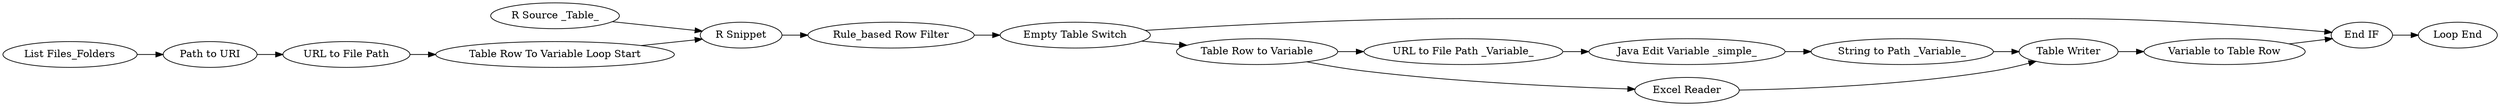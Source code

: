 digraph {
	14 [label="URL to File Path _Variable_"]
	18 [label="R Snippet"]
	31 [label="R Source _Table_"]
	32 [label="Rule_based Row Filter"]
	33 [label="Empty Table Switch"]
	34 [label="End IF"]
	37 [label="Java Edit Variable _simple_"]
	54 [label="List Files_Folders"]
	55 [label="Path to URI"]
	57 [label="Table Row To Variable Loop Start"]
	60 [label="URL to File Path"]
	61 [label="Table Row to Variable"]
	62 [label="Excel Reader"]
	63 [label="String to Path _Variable_"]
	64 [label="Table Writer"]
	65 [label="Variable to Table Row"]
	66 [label="Loop End"]
	14 -> 37
	18 -> 32
	31 -> 18
	32 -> 33
	33 -> 34
	33 -> 61
	34 -> 66
	37 -> 63
	54 -> 55
	55 -> 60
	57 -> 18
	60 -> 57
	61 -> 14
	61 -> 62
	62 -> 64
	63 -> 64
	64 -> 65
	65 -> 34
	rankdir=LR
}
